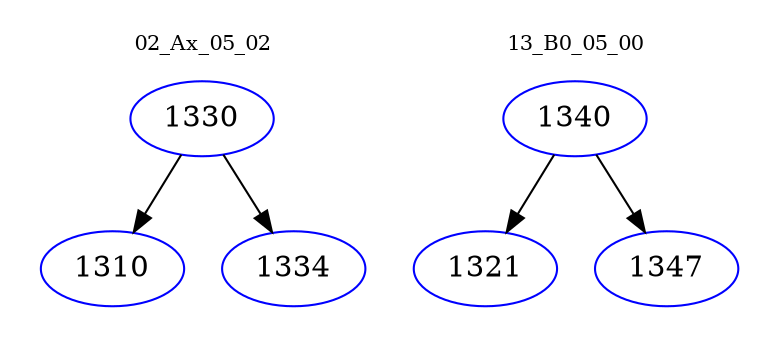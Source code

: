 digraph{
subgraph cluster_0 {
color = white
label = "02_Ax_05_02";
fontsize=10;
T0_1330 [label="1330", color="blue"]
T0_1330 -> T0_1310 [color="black"]
T0_1310 [label="1310", color="blue"]
T0_1330 -> T0_1334 [color="black"]
T0_1334 [label="1334", color="blue"]
}
subgraph cluster_1 {
color = white
label = "13_B0_05_00";
fontsize=10;
T1_1340 [label="1340", color="blue"]
T1_1340 -> T1_1321 [color="black"]
T1_1321 [label="1321", color="blue"]
T1_1340 -> T1_1347 [color="black"]
T1_1347 [label="1347", color="blue"]
}
}
